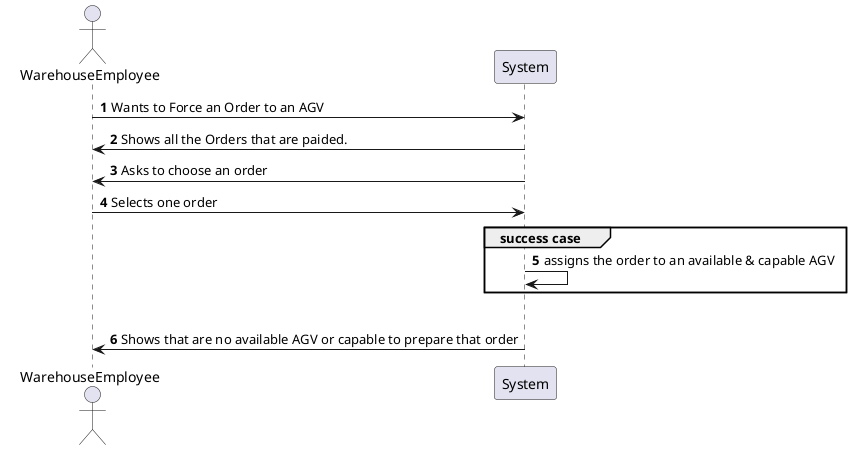@startuml

autonumber

actor WarehouseEmployee

WarehouseEmployee -> System : Wants to Force an Order to an AGV
System -> WarehouseEmployee : Shows all the Orders that are paided.
System -> WarehouseEmployee : Asks to choose an order
WarehouseEmployee -> System : Selects one order

group success case
    System -> System : assigns the order to an available & capable AGV

end

group unsuccessful case

     System -> WarehouseEmployee : Shows that are no available AGV or capable to prepare that order

@enduml